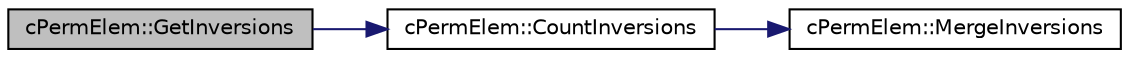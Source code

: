 digraph G
{
  edge [fontname="Helvetica",fontsize="10",labelfontname="Helvetica",labelfontsize="10"];
  node [fontname="Helvetica",fontsize="10",shape=record];
  rankdir="LR";
  Node1 [label="cPermElem::GetInversions",height=0.2,width=0.4,color="black", fillcolor="grey75", style="filled" fontcolor="black"];
  Node1 -> Node2 [color="midnightblue",fontsize="10",style="solid",fontname="Helvetica"];
  Node2 [label="cPermElem::CountInversions",height=0.2,width=0.4,color="black", fillcolor="white", style="filled",URL="$classcPermElem.html#abefedad75d8175a886b30a6d36a0eb98"];
  Node2 -> Node3 [color="midnightblue",fontsize="10",style="solid",fontname="Helvetica"];
  Node3 [label="cPermElem::MergeInversions",height=0.2,width=0.4,color="black", fillcolor="white", style="filled",URL="$classcPermElem.html#aa39ae9f1b4d3efd38616ff822caebbb9"];
}

